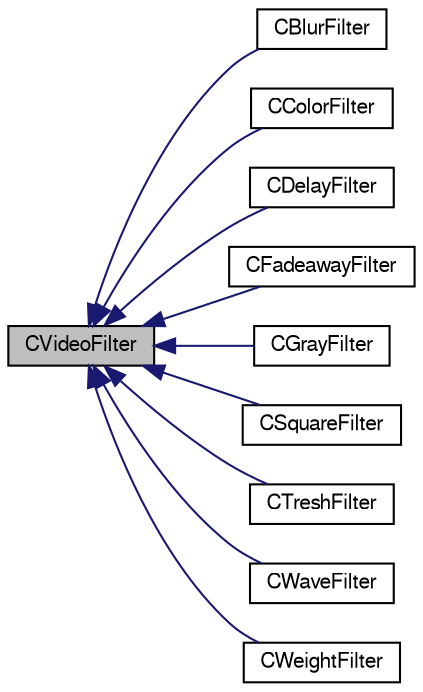 digraph G
{
  bgcolor="transparent";
  edge [fontname="FreeSans",fontsize=10,labelfontname="FreeSans",labelfontsize=10];
  node [fontname="FreeSans",fontsize=10,shape=record];
  rankdir=LR;
  Node1 [label="CVideoFilter",height=0.2,width=0.4,color="black", fillcolor="grey75", style="filled" fontcolor="black"];
  Node1 -> Node2 [dir=back,color="midnightblue",fontsize=10,style="solid",fontname="FreeSans"];
  Node2 [label="CBlurFilter",height=0.2,width=0.4,color="black",URL="$classCBlurFilter.html"];
  Node1 -> Node3 [dir=back,color="midnightblue",fontsize=10,style="solid",fontname="FreeSans"];
  Node3 [label="CColorFilter",height=0.2,width=0.4,color="black",URL="$classCColorFilter.html"];
  Node1 -> Node4 [dir=back,color="midnightblue",fontsize=10,style="solid",fontname="FreeSans"];
  Node4 [label="CDelayFilter",height=0.2,width=0.4,color="black",URL="$classCDelayFilter.html"];
  Node1 -> Node5 [dir=back,color="midnightblue",fontsize=10,style="solid",fontname="FreeSans"];
  Node5 [label="CFadeawayFilter",height=0.2,width=0.4,color="black",URL="$classCFadeawayFilter.html"];
  Node1 -> Node6 [dir=back,color="midnightblue",fontsize=10,style="solid",fontname="FreeSans"];
  Node6 [label="CGrayFilter",height=0.2,width=0.4,color="black",URL="$classCGrayFilter.html"];
  Node1 -> Node7 [dir=back,color="midnightblue",fontsize=10,style="solid",fontname="FreeSans"];
  Node7 [label="CSquareFilter",height=0.2,width=0.4,color="black",URL="$classCSquareFilter.html"];
  Node1 -> Node8 [dir=back,color="midnightblue",fontsize=10,style="solid",fontname="FreeSans"];
  Node8 [label="CTreshFilter",height=0.2,width=0.4,color="black",URL="$classCTreshFilter.html"];
  Node1 -> Node9 [dir=back,color="midnightblue",fontsize=10,style="solid",fontname="FreeSans"];
  Node9 [label="CWaveFilter",height=0.2,width=0.4,color="black",URL="$classCWaveFilter.html"];
  Node1 -> Node10 [dir=back,color="midnightblue",fontsize=10,style="solid",fontname="FreeSans"];
  Node10 [label="CWeightFilter",height=0.2,width=0.4,color="black",URL="$classCWeightFilter.html"];
}
